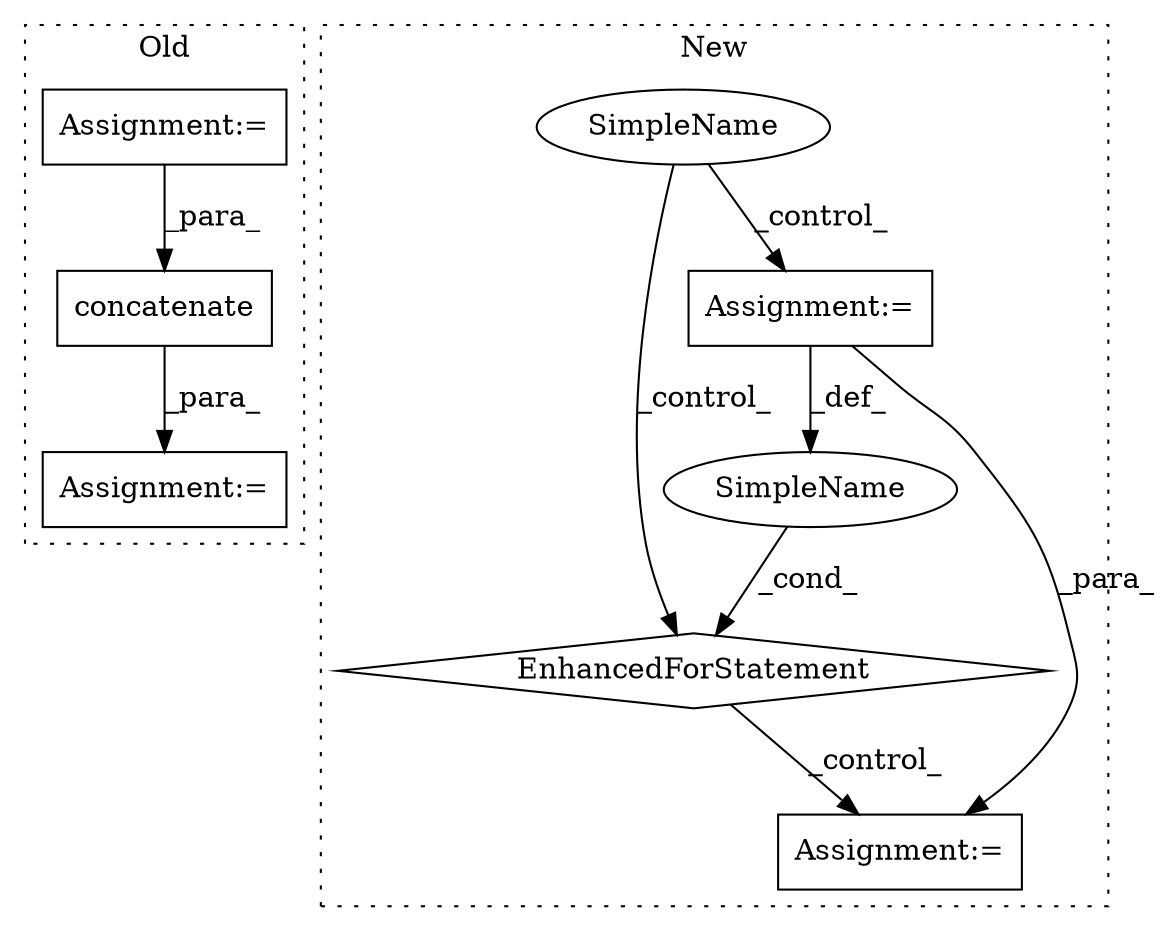digraph G {
subgraph cluster0 {
1 [label="concatenate" a="32" s="10701,10720" l="12,1" shape="box"];
4 [label="Assignment:=" a="7" s="10694" l="1" shape="box"];
5 [label="Assignment:=" a="7" s="10398" l="1" shape="box"];
label = "Old";
style="dotted";
}
subgraph cluster1 {
2 [label="EnhancedForStatement" a="70" s="11046,11158" l="61,2" shape="diamond"];
3 [label="Assignment:=" a="7" s="11046,11158" l="61,2" shape="box"];
6 [label="Assignment:=" a="7" s="11252" l="1" shape="box"];
7 [label="SimpleName" a="42" s="10393" l="8" shape="ellipse"];
8 [label="SimpleName" a="42" s="11111" l="1" shape="ellipse"];
label = "New";
style="dotted";
}
1 -> 4 [label="_para_"];
2 -> 6 [label="_control_"];
3 -> 8 [label="_def_"];
3 -> 6 [label="_para_"];
5 -> 1 [label="_para_"];
7 -> 2 [label="_control_"];
7 -> 3 [label="_control_"];
8 -> 2 [label="_cond_"];
}